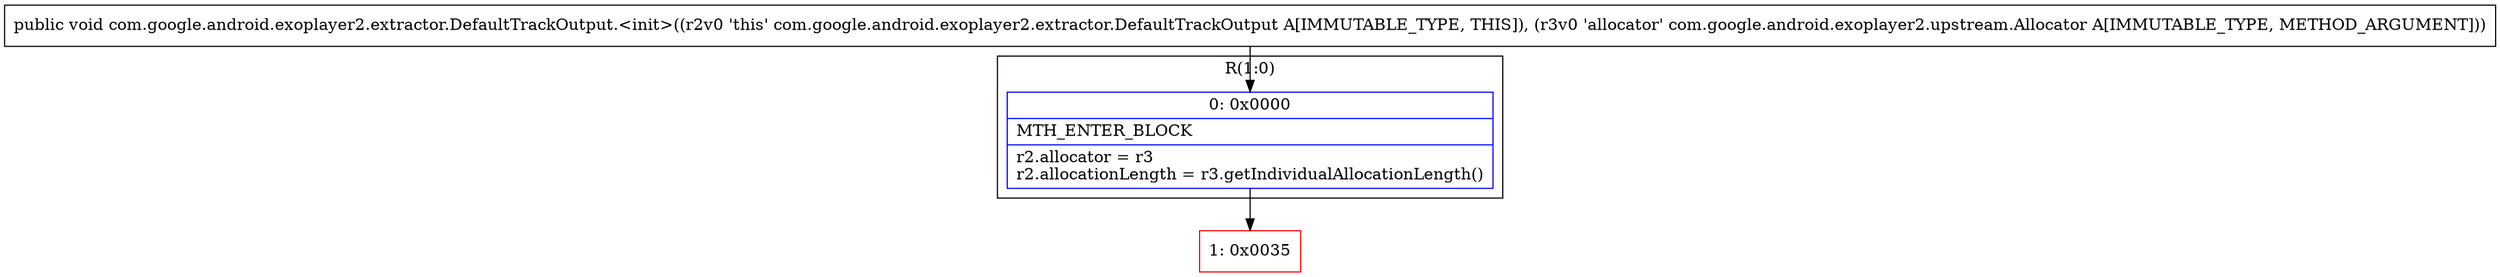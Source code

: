 digraph "CFG forcom.google.android.exoplayer2.extractor.DefaultTrackOutput.\<init\>(Lcom\/google\/android\/exoplayer2\/upstream\/Allocator;)V" {
subgraph cluster_Region_1949652343 {
label = "R(1:0)";
node [shape=record,color=blue];
Node_0 [shape=record,label="{0\:\ 0x0000|MTH_ENTER_BLOCK\l|r2.allocator = r3\lr2.allocationLength = r3.getIndividualAllocationLength()\l}"];
}
Node_1 [shape=record,color=red,label="{1\:\ 0x0035}"];
MethodNode[shape=record,label="{public void com.google.android.exoplayer2.extractor.DefaultTrackOutput.\<init\>((r2v0 'this' com.google.android.exoplayer2.extractor.DefaultTrackOutput A[IMMUTABLE_TYPE, THIS]), (r3v0 'allocator' com.google.android.exoplayer2.upstream.Allocator A[IMMUTABLE_TYPE, METHOD_ARGUMENT])) }"];
MethodNode -> Node_0;
Node_0 -> Node_1;
}

